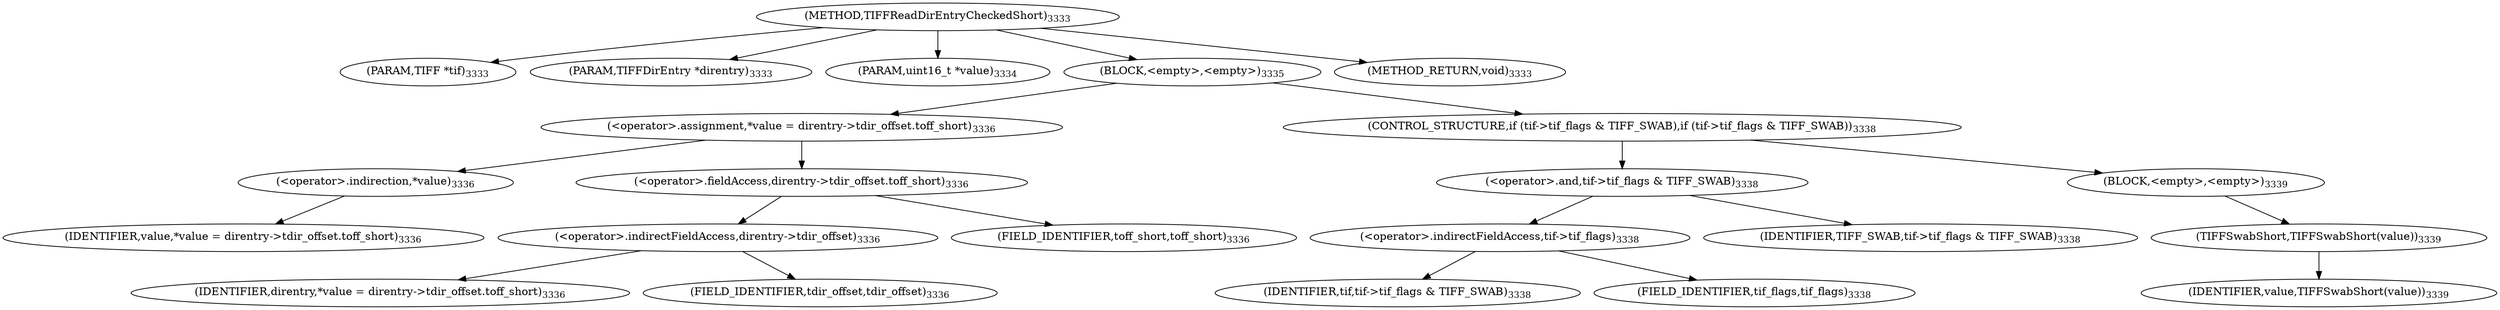 digraph "TIFFReadDirEntryCheckedShort" {  
"86656" [label = <(METHOD,TIFFReadDirEntryCheckedShort)<SUB>3333</SUB>> ]
"86657" [label = <(PARAM,TIFF *tif)<SUB>3333</SUB>> ]
"86658" [label = <(PARAM,TIFFDirEntry *direntry)<SUB>3333</SUB>> ]
"86659" [label = <(PARAM,uint16_t *value)<SUB>3334</SUB>> ]
"86660" [label = <(BLOCK,&lt;empty&gt;,&lt;empty&gt;)<SUB>3335</SUB>> ]
"86661" [label = <(&lt;operator&gt;.assignment,*value = direntry-&gt;tdir_offset.toff_short)<SUB>3336</SUB>> ]
"86662" [label = <(&lt;operator&gt;.indirection,*value)<SUB>3336</SUB>> ]
"86663" [label = <(IDENTIFIER,value,*value = direntry-&gt;tdir_offset.toff_short)<SUB>3336</SUB>> ]
"86664" [label = <(&lt;operator&gt;.fieldAccess,direntry-&gt;tdir_offset.toff_short)<SUB>3336</SUB>> ]
"86665" [label = <(&lt;operator&gt;.indirectFieldAccess,direntry-&gt;tdir_offset)<SUB>3336</SUB>> ]
"86666" [label = <(IDENTIFIER,direntry,*value = direntry-&gt;tdir_offset.toff_short)<SUB>3336</SUB>> ]
"86667" [label = <(FIELD_IDENTIFIER,tdir_offset,tdir_offset)<SUB>3336</SUB>> ]
"86668" [label = <(FIELD_IDENTIFIER,toff_short,toff_short)<SUB>3336</SUB>> ]
"86669" [label = <(CONTROL_STRUCTURE,if (tif-&gt;tif_flags &amp; TIFF_SWAB),if (tif-&gt;tif_flags &amp; TIFF_SWAB))<SUB>3338</SUB>> ]
"86670" [label = <(&lt;operator&gt;.and,tif-&gt;tif_flags &amp; TIFF_SWAB)<SUB>3338</SUB>> ]
"86671" [label = <(&lt;operator&gt;.indirectFieldAccess,tif-&gt;tif_flags)<SUB>3338</SUB>> ]
"86672" [label = <(IDENTIFIER,tif,tif-&gt;tif_flags &amp; TIFF_SWAB)<SUB>3338</SUB>> ]
"86673" [label = <(FIELD_IDENTIFIER,tif_flags,tif_flags)<SUB>3338</SUB>> ]
"86674" [label = <(IDENTIFIER,TIFF_SWAB,tif-&gt;tif_flags &amp; TIFF_SWAB)<SUB>3338</SUB>> ]
"86675" [label = <(BLOCK,&lt;empty&gt;,&lt;empty&gt;)<SUB>3339</SUB>> ]
"86676" [label = <(TIFFSwabShort,TIFFSwabShort(value))<SUB>3339</SUB>> ]
"86677" [label = <(IDENTIFIER,value,TIFFSwabShort(value))<SUB>3339</SUB>> ]
"86678" [label = <(METHOD_RETURN,void)<SUB>3333</SUB>> ]
  "86656" -> "86657" 
  "86656" -> "86658" 
  "86656" -> "86659" 
  "86656" -> "86660" 
  "86656" -> "86678" 
  "86660" -> "86661" 
  "86660" -> "86669" 
  "86661" -> "86662" 
  "86661" -> "86664" 
  "86662" -> "86663" 
  "86664" -> "86665" 
  "86664" -> "86668" 
  "86665" -> "86666" 
  "86665" -> "86667" 
  "86669" -> "86670" 
  "86669" -> "86675" 
  "86670" -> "86671" 
  "86670" -> "86674" 
  "86671" -> "86672" 
  "86671" -> "86673" 
  "86675" -> "86676" 
  "86676" -> "86677" 
}
